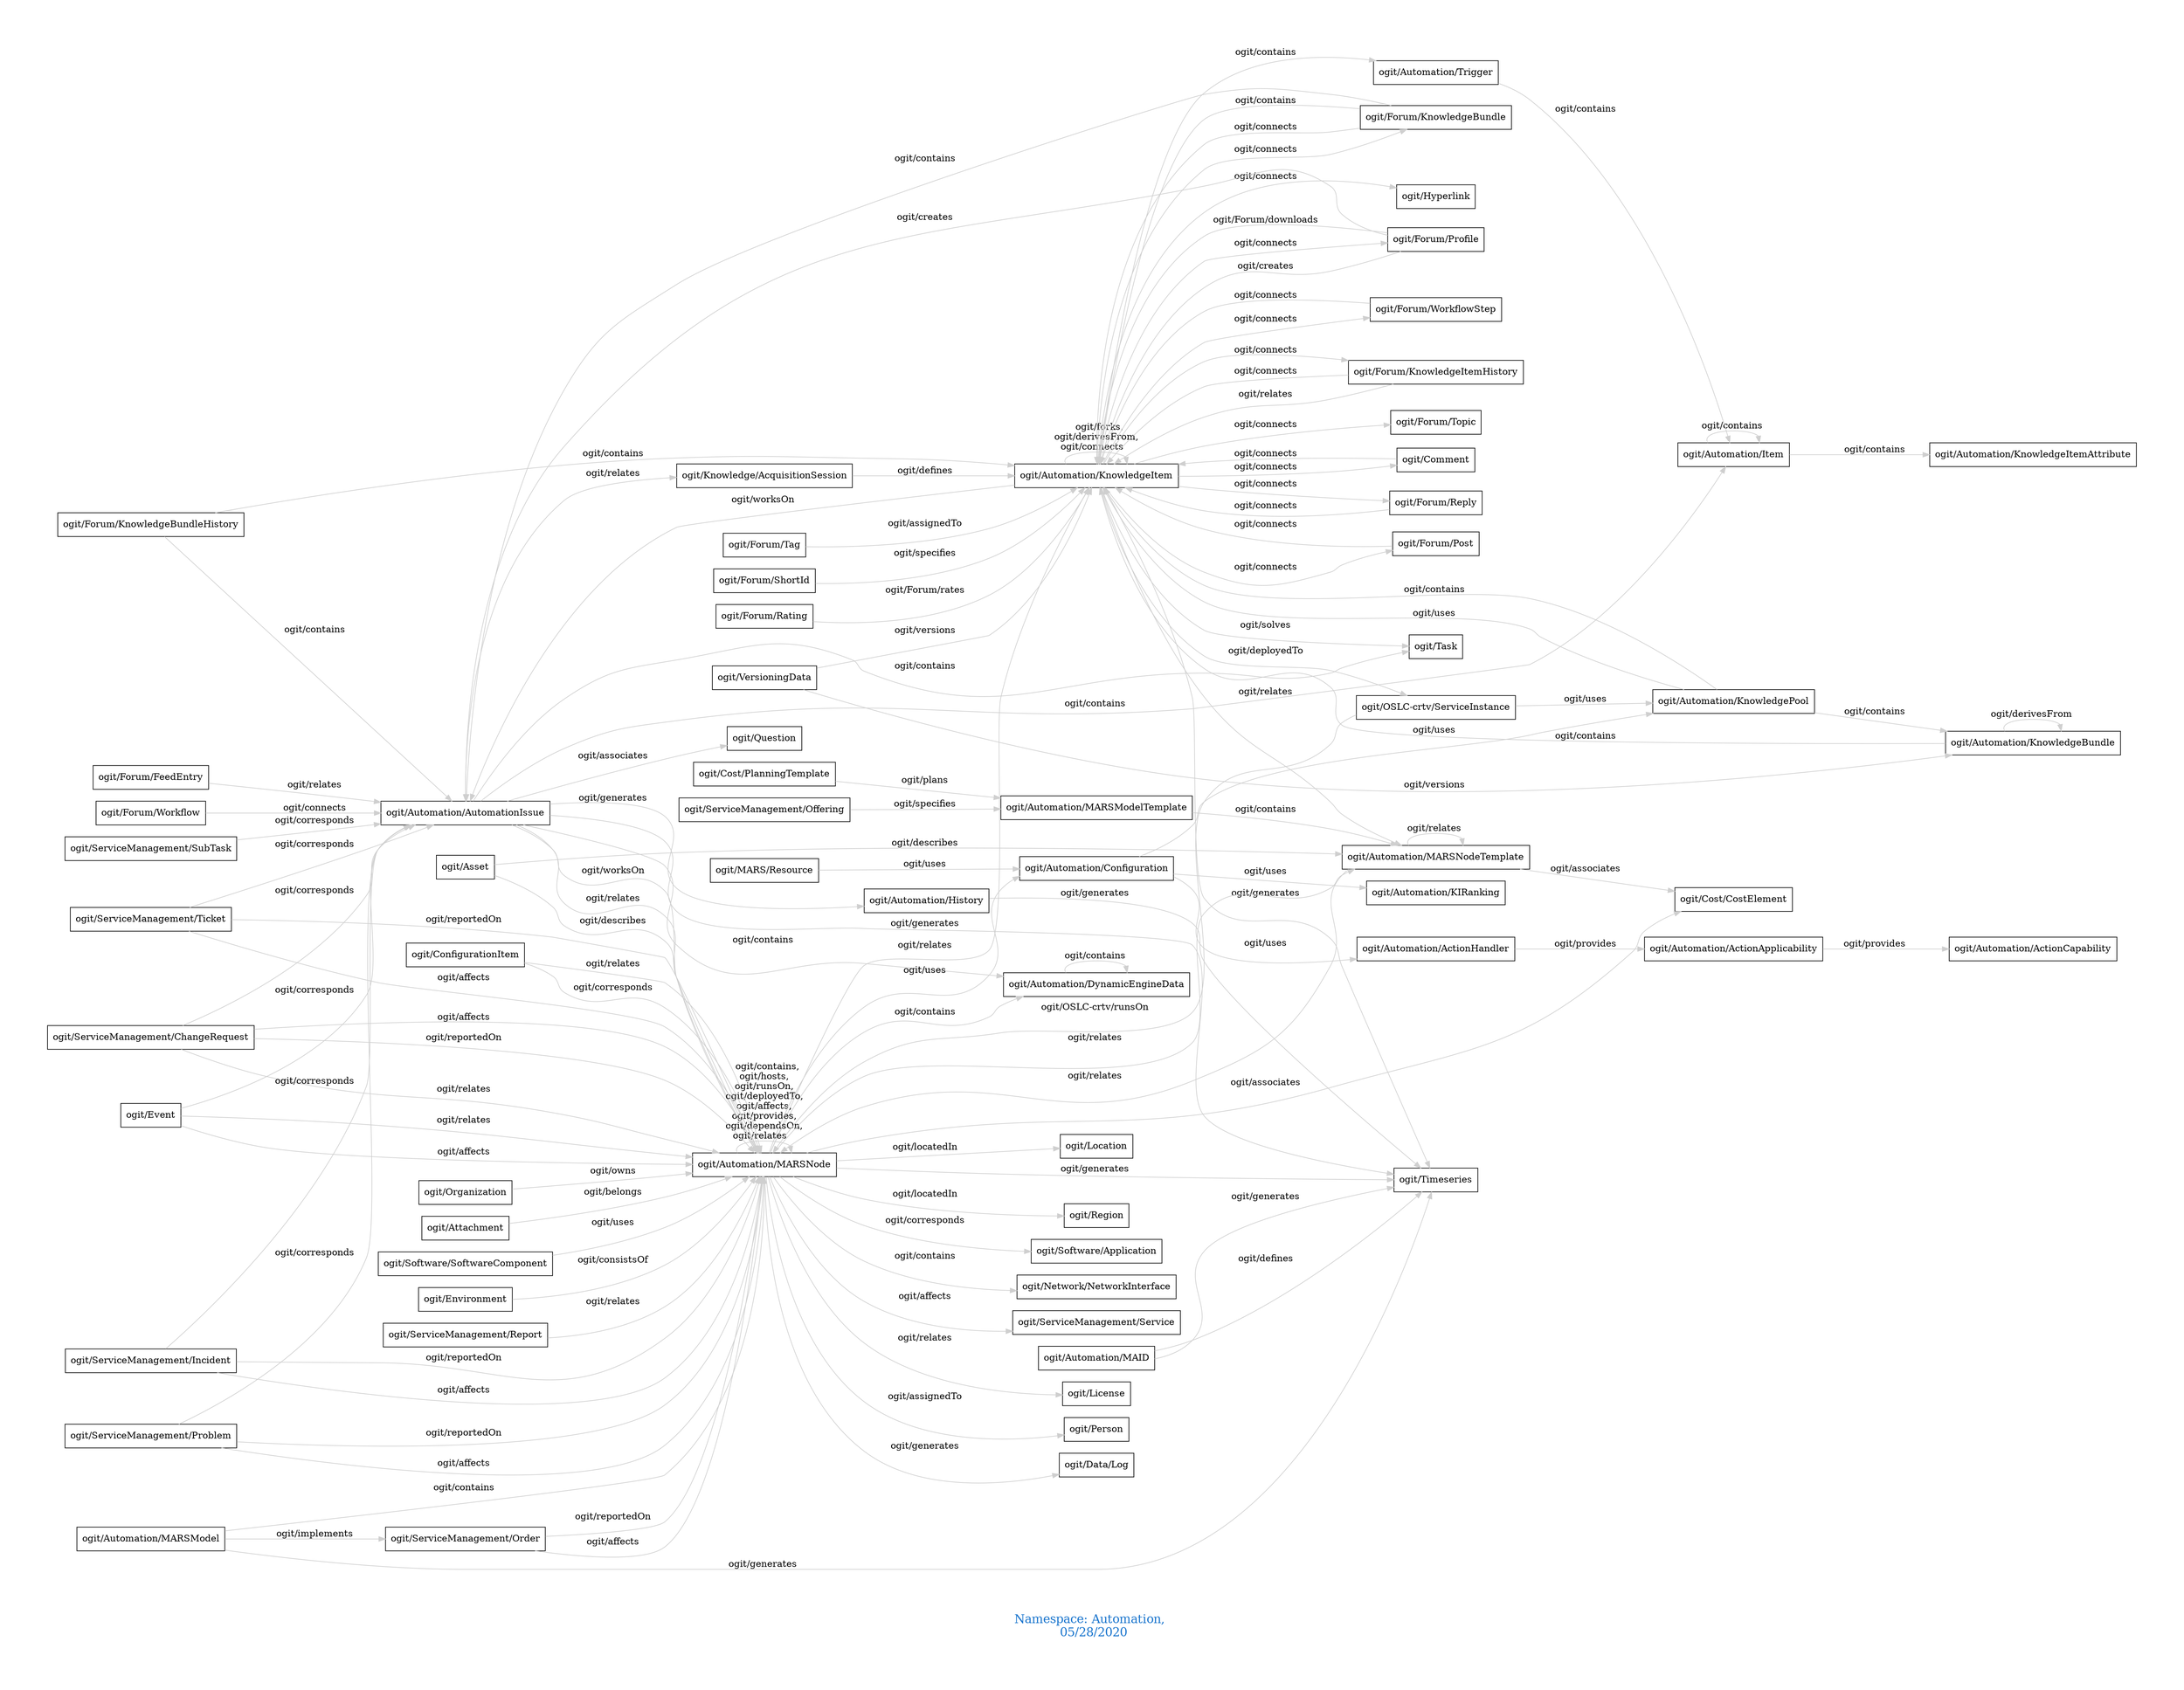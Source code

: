 digraph OGIT_ontology {
 graph [ rankdir= LR,pad=1 
fontsize = 18,
fontcolor= dodgerblue3,label = "\n\n\nNamespace: Automation, \n 05/28/2020"];
node[shape=polygon];
edge [  color="gray81"];

   "ogit/Automation/AutomationIssue" -> "ogit/Task" [label="   ogit/contains    "];
   "ogit/Automation/AutomationIssue" -> "ogit/Automation/DynamicEngineData" [label="   ogit/contains    "];
   "ogit/Automation/AutomationIssue" -> "ogit/Automation/Item" [label="   ogit/contains    "];
   "ogit/Automation/Item" -> "ogit/Automation/KnowledgeItemAttribute" [label="   ogit/contains    "];
   "ogit/Automation/KnowledgeBundle" -> "ogit/Automation/KnowledgeItem" [label="   ogit/contains    "];
   "ogit/Automation/KnowledgeItem" -> "ogit/Automation/Trigger" [label="   ogit/contains    "];
   "ogit/Automation/KnowledgePool" -> "ogit/Automation/KnowledgeBundle" [label="   ogit/contains    "];
   "ogit/Automation/KnowledgePool" -> "ogit/Automation/KnowledgeItem" [label="   ogit/contains    "];
   "ogit/Automation/MARSModel" -> "ogit/Automation/MARSNode" [label="   ogit/contains    "];
   "ogit/Automation/MARSModelTemplate" -> "ogit/Automation/MARSNodeTemplate" [label="   ogit/contains    "];
   "ogit/Automation/MARSNode" -> "ogit/Network/NetworkInterface" [label="   ogit/contains    "];
   "ogit/Automation/MARSNode" -> "ogit/Automation/DynamicEngineData" [label="   ogit/contains    "];
   "ogit/Automation/Trigger" -> "ogit/Automation/Item" [label="   ogit/contains    "];
   "ogit/Forum/KnowledgeBundle" -> "ogit/Automation/AutomationIssue" [label="   ogit/contains    "];
   "ogit/Forum/KnowledgeBundle" -> "ogit/Automation/KnowledgeItem" [label="   ogit/contains    "];
   "ogit/Forum/KnowledgeBundleHistory" -> "ogit/Automation/AutomationIssue" [label="   ogit/contains    "];
   "ogit/Forum/KnowledgeBundleHistory" -> "ogit/Automation/KnowledgeItem" [label="   ogit/contains    "];
   "ogit/Automation/MAID" -> "ogit/Timeseries" [label="   ogit/defines    "];
   "ogit/Knowledge/AcquisitionSession" -> "ogit/Automation/KnowledgeItem" [label="   ogit/defines    "];
   "ogit/Automation/AutomationIssue" -> "ogit/Automation/MARSNode" [label="   ogit/worksOn    "];
   "ogit/Automation/KnowledgeItem" -> "ogit/Automation/AutomationIssue" [label="   ogit/worksOn    "];
   "ogit/Automation/MARSNode" -> "ogit/Person" [label="   ogit/assignedTo    "];
   "ogit/Forum/Tag" -> "ogit/Automation/KnowledgeItem" [label="   ogit/assignedTo    "];
   "ogit/Automation/AutomationIssue" -> "ogit/Timeseries" [label="   ogit/generates    "];
   "ogit/Automation/AutomationIssue" -> "ogit/Automation/History" [label="   ogit/generates    "];
   "ogit/Automation/History" -> "ogit/Timeseries" [label="   ogit/generates    "];
   "ogit/Automation/KnowledgeItem" -> "ogit/Timeseries" [label="   ogit/generates    "];
   "ogit/Automation/MAID" -> "ogit/Timeseries" [label="   ogit/generates    "];
   "ogit/Automation/MARSModel" -> "ogit/Timeseries" [label="   ogit/generates    "];
   "ogit/Automation/MARSNode" -> "ogit/Data/Log" [label="   ogit/generates    "];
   "ogit/Automation/MARSNode" -> "ogit/Timeseries" [label="   ogit/generates    "];
   "ogit/Forum/ShortId" -> "ogit/Automation/KnowledgeItem" [label="   ogit/specifies    "];
   "ogit/ServiceManagement/Offering" -> "ogit/Automation/MARSModelTemplate" [label="   ogit/specifies    "];
   "ogit/Automation/KnowledgeItem" -> "ogit/Task" [label="   ogit/solves    "];
   "ogit/Asset" -> "ogit/Automation/MARSNodeTemplate" [label="   ogit/describes    "];
   "ogit/Asset" -> "ogit/Automation/MARSNode" [label="   ogit/describes    "];
   "ogit/Forum/Profile" -> "ogit/Automation/AutomationIssue" [label="   ogit/creates    "];
   "ogit/Forum/Profile" -> "ogit/Automation/KnowledgeItem" [label="   ogit/creates    "];
   "ogit/Automation/AutomationIssue" -> "ogit/Question" [label="   ogit/associates    "];
   "ogit/Automation/MARSNode" -> "ogit/Cost/CostElement" [label="   ogit/associates    "];
   "ogit/Automation/MARSNodeTemplate" -> "ogit/Cost/CostElement" [label="   ogit/associates    "];
   "ogit/Automation/KnowledgeItem" -> "ogit/Forum/WorkflowStep" [label="   ogit/connects    "];
   "ogit/Automation/KnowledgeItem" -> "ogit/Forum/KnowledgeItemHistory" [label="   ogit/connects    "];
   "ogit/Automation/KnowledgeItem" -> "ogit/Forum/Profile" [label="   ogit/connects    "];
   "ogit/Automation/KnowledgeItem" -> "ogit/Forum/Topic" [label="   ogit/connects    "];
   "ogit/Automation/KnowledgeItem" -> "ogit/Comment" [label="   ogit/connects    "];
   "ogit/Automation/KnowledgeItem" -> "ogit/Forum/Reply" [label="   ogit/connects    "];
   "ogit/Automation/KnowledgeItem" -> "ogit/Forum/KnowledgeBundle" [label="   ogit/connects    "];
   "ogit/Automation/KnowledgeItem" -> "ogit/Forum/Post" [label="   ogit/connects    "];
   "ogit/Automation/KnowledgeItem" -> "ogit/Hyperlink" [label="   ogit/connects    "];
   "ogit/Forum/KnowledgeBundle" -> "ogit/Automation/KnowledgeItem" [label="   ogit/connects    "];
   "ogit/Forum/KnowledgeItemHistory" -> "ogit/Automation/KnowledgeItem" [label="   ogit/connects    "];
   "ogit/Forum/Post" -> "ogit/Automation/KnowledgeItem" [label="   ogit/connects    "];
   "ogit/Forum/Reply" -> "ogit/Automation/KnowledgeItem" [label="   ogit/connects    "];
   "ogit/Forum/Workflow" -> "ogit/Automation/AutomationIssue" [label="   ogit/connects    "];
   "ogit/Forum/WorkflowStep" -> "ogit/Automation/KnowledgeItem" [label="   ogit/connects    "];
   "ogit/Comment" -> "ogit/Automation/KnowledgeItem" [label="   ogit/connects    "];
   "ogit/Automation/KnowledgeItem" -> "ogit/OSLC-crtv/ServiceInstance" [label="   ogit/deployedTo    "];
   "ogit/Automation/MARSNode" -> "ogit/Location" [label="   ogit/locatedIn    "];
   "ogit/Automation/MARSNode" -> "ogit/Region" [label="   ogit/locatedIn    "];
   "ogit/VersioningData" -> "ogit/Automation/KnowledgeBundle" [label="   ogit/versions    "];
   "ogit/VersioningData" -> "ogit/Automation/KnowledgeItem" [label="   ogit/versions    "];
   "ogit/Automation/MARSNode" -> "ogit/Software/Application" [label="   ogit/corresponds    "];
   "ogit/ServiceManagement/ChangeRequest" -> "ogit/Automation/AutomationIssue" [label="   ogit/corresponds    "];
   "ogit/ServiceManagement/Incident" -> "ogit/Automation/AutomationIssue" [label="   ogit/corresponds    "];
   "ogit/ServiceManagement/Problem" -> "ogit/Automation/AutomationIssue" [label="   ogit/corresponds    "];
   "ogit/ServiceManagement/SubTask" -> "ogit/Automation/AutomationIssue" [label="   ogit/corresponds    "];
   "ogit/ServiceManagement/Ticket" -> "ogit/Automation/AutomationIssue" [label="   ogit/corresponds    "];
   "ogit/ConfigurationItem" -> "ogit/Automation/MARSNode" [label="   ogit/corresponds    "];
   "ogit/Event" -> "ogit/Automation/AutomationIssue" [label="   ogit/corresponds    "];
   "ogit/Forum/Rating" -> "ogit/Automation/KnowledgeItem" [label="   ogit/Forum/rates    "];
   "ogit/Automation/MARSNode" -> "ogit/ServiceManagement/Service" [label="   ogit/affects    "];
   "ogit/ServiceManagement/ChangeRequest" -> "ogit/Automation/MARSNode" [label="   ogit/affects    "];
   "ogit/ServiceManagement/Incident" -> "ogit/Automation/MARSNode" [label="   ogit/affects    "];
   "ogit/ServiceManagement/Order" -> "ogit/Automation/MARSNode" [label="   ogit/affects    "];
   "ogit/ServiceManagement/Problem" -> "ogit/Automation/MARSNode" [label="   ogit/affects    "];
   "ogit/ServiceManagement/Ticket" -> "ogit/Automation/MARSNode" [label="   ogit/affects    "];
   "ogit/Event" -> "ogit/Automation/MARSNode" [label="   ogit/affects    "];
   "ogit/OSLC-crtv/ServiceInstance" -> "ogit/Automation/MARSNode" [label="   ogit/OSLC-crtv/runsOn    "];
   "ogit/Automation/MARSModel" -> "ogit/ServiceManagement/Order" [label="   ogit/implements    "];
   "ogit/Automation/ActionApplicability" -> "ogit/Automation/ActionCapability" [label="   ogit/provides    "];
   "ogit/Automation/ActionHandler" -> "ogit/Automation/ActionApplicability" [label="   ogit/provides    "];
   "ogit/Organization" -> "ogit/Automation/MARSNode" [label="   ogit/owns    "];
   "ogit/Attachment" -> "ogit/Automation/MARSNode" [label="   ogit/belongs    "];
   "ogit/Automation/Configuration" -> "ogit/Automation/ActionHandler" [label="   ogit/uses    "];
   "ogit/Automation/Configuration" -> "ogit/Automation/KIRanking" [label="   ogit/uses    "];
   "ogit/Automation/Configuration" -> "ogit/Automation/KnowledgePool" [label="   ogit/uses    "];
   "ogit/Automation/KnowledgePool" -> "ogit/Automation/KnowledgeItem" [label="   ogit/uses    "];
   "ogit/Automation/MARSNode" -> "ogit/Automation/Configuration" [label="   ogit/uses    "];
   "ogit/MARS/Resource" -> "ogit/Automation/Configuration" [label="   ogit/uses    "];
   "ogit/OSLC-crtv/ServiceInstance" -> "ogit/Automation/KnowledgePool" [label="   ogit/uses    "];
   "ogit/Software/SoftwareComponent" -> "ogit/Automation/MARSNode" [label="   ogit/uses    "];
   "ogit/Cost/PlanningTemplate" -> "ogit/Automation/MARSModelTemplate" [label="   ogit/plans    "];
   "ogit/ServiceManagement/ChangeRequest" -> "ogit/Automation/MARSNode" [label="   ogit/reportedOn    "];
   "ogit/ServiceManagement/Incident" -> "ogit/Automation/MARSNode" [label="   ogit/reportedOn    "];
   "ogit/ServiceManagement/Order" -> "ogit/Automation/MARSNode" [label="   ogit/reportedOn    "];
   "ogit/ServiceManagement/Problem" -> "ogit/Automation/MARSNode" [label="   ogit/reportedOn    "];
   "ogit/ServiceManagement/Ticket" -> "ogit/Automation/MARSNode" [label="   ogit/reportedOn    "];
   "ogit/Forum/Profile" -> "ogit/Automation/KnowledgeItem" [label="   ogit/Forum/downloads    "];
   "ogit/Environment" -> "ogit/Automation/MARSNode" [label="   ogit/consistsOf    "];
   "ogit/Automation/AutomationIssue" -> "ogit/Knowledge/AcquisitionSession" [label="   ogit/relates    "];
   "ogit/Automation/AutomationIssue" -> "ogit/Automation/MARSNode" [label="   ogit/relates    "];
   "ogit/Automation/KnowledgeItem" -> "ogit/Automation/MARSNodeTemplate" [label="   ogit/relates    "];
   "ogit/Automation/MARSNode" -> "ogit/Automation/MARSNodeTemplate" [label="   ogit/relates    "];
   "ogit/Automation/MARSNode" -> "ogit/License" [label="   ogit/relates    "];
   "ogit/Automation/MARSNode" -> "ogit/Automation/KnowledgeItem" [label="   ogit/relates    "];
   "ogit/Automation/MARSNodeTemplate" -> "ogit/Automation/MARSNode" [label="   ogit/relates    "];
   "ogit/Forum/FeedEntry" -> "ogit/Automation/AutomationIssue" [label="   ogit/relates    "];
   "ogit/Forum/KnowledgeItemHistory" -> "ogit/Automation/KnowledgeItem" [label="   ogit/relates    "];
   "ogit/ServiceManagement/ChangeRequest" -> "ogit/Automation/MARSNode" [label="   ogit/relates    "];
   "ogit/ServiceManagement/Report" -> "ogit/Automation/MARSNode" [label="   ogit/relates    "];
   "ogit/ConfigurationItem" -> "ogit/Automation/MARSNode" [label="   ogit/relates    "];
   "ogit/Event" -> "ogit/Automation/MARSNode" [label="   ogit/relates    "];
   "ogit/Automation/DynamicEngineData" -> "ogit/Automation/DynamicEngineData" [label="   ogit/contains    "];
   "ogit/Automation/Item" -> "ogit/Automation/Item" [label="   ogit/contains    "];
   "ogit/Automation/MARSNode" -> "ogit/Automation/MARSNode" [label="   ogit/contains, \n ogit/hosts, \n ogit/runsOn, \n ogit/deployedTo, \n ogit/affects, \n ogit/provides, \n ogit/dependsOn, \n ogit/relates    "];
   "ogit/Automation/KnowledgeItem" -> "ogit/Automation/KnowledgeItem" [label="   ogit/forks, \n ogit/derivesFrom, \n ogit/connects    "];
   "ogit/Automation/MARSNodeTemplate" -> "ogit/Automation/MARSNodeTemplate" [label="   ogit/relates    "];
   "ogit/Automation/KnowledgeBundle" -> "ogit/Automation/KnowledgeBundle" [label="   ogit/derivesFrom    "];
}
